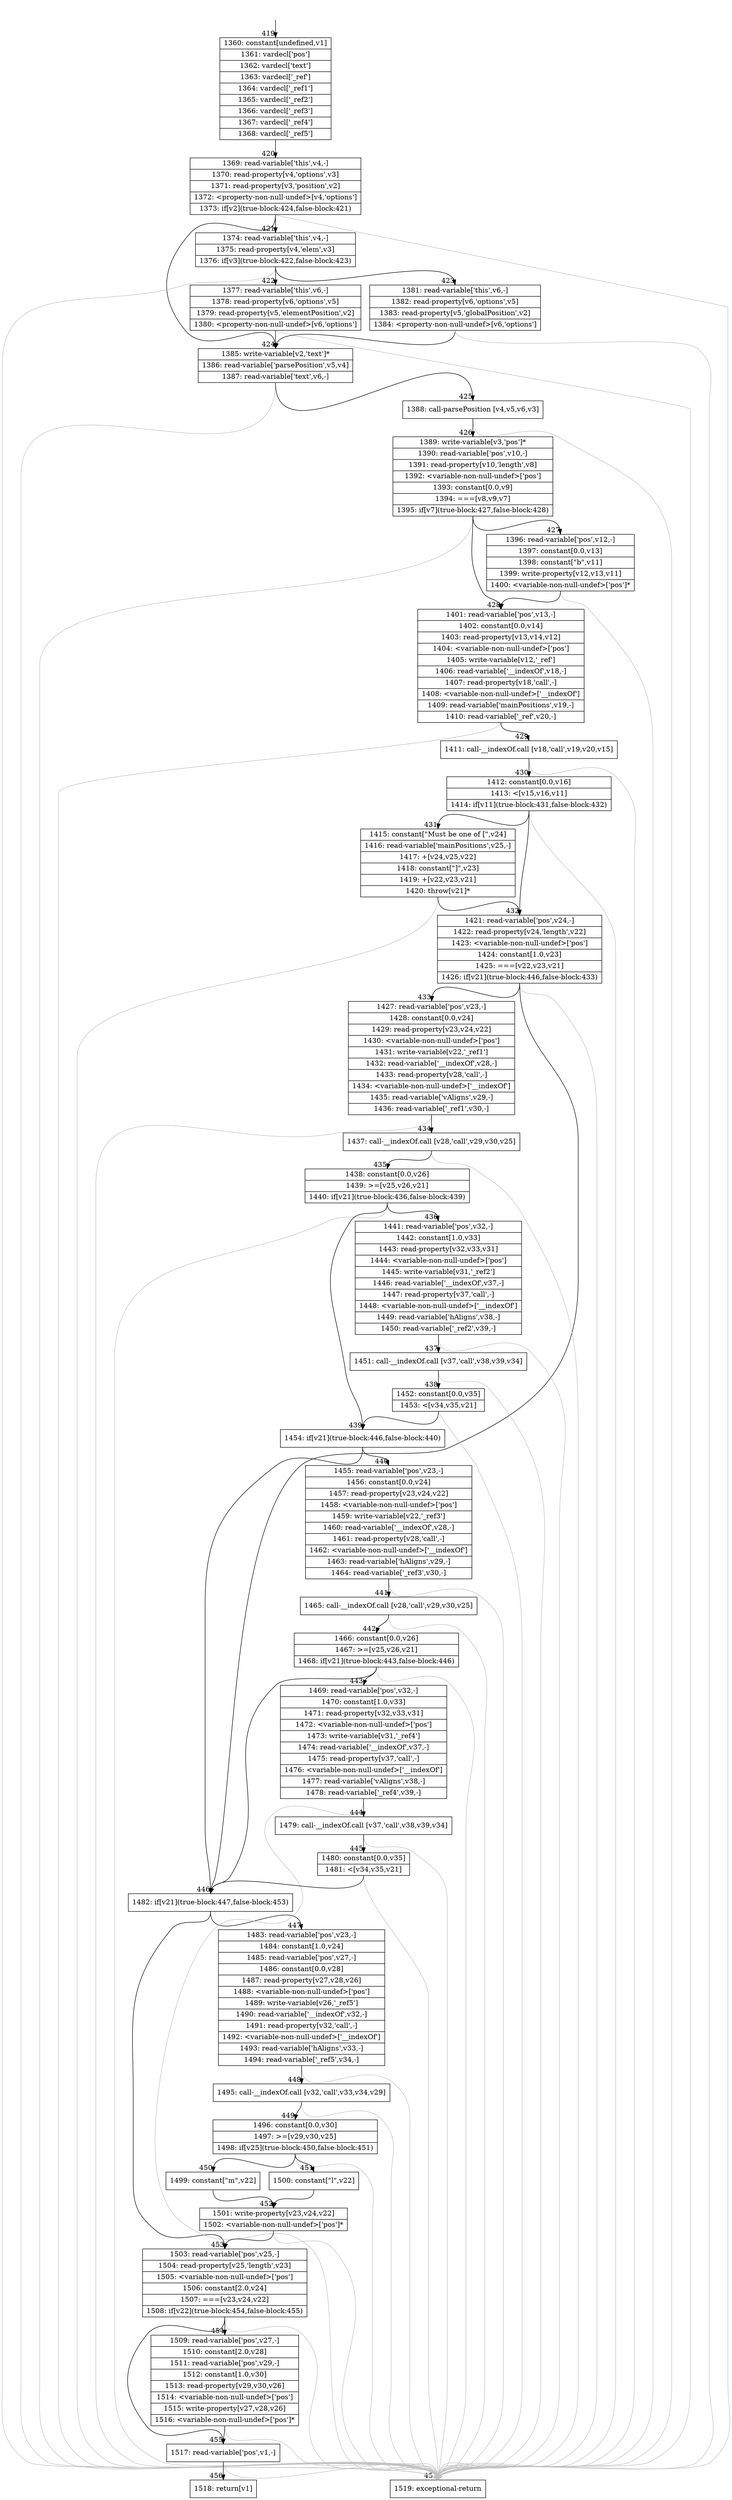 digraph {
rankdir="TD"
BB_entry27[shape=none,label=""];
BB_entry27 -> BB419 [tailport=s, headport=n, headlabel="    419"]
BB419 [shape=record label="{1360: constant[undefined,v1]|1361: vardecl['pos']|1362: vardecl['text']|1363: vardecl['_ref']|1364: vardecl['_ref1']|1365: vardecl['_ref2']|1366: vardecl['_ref3']|1367: vardecl['_ref4']|1368: vardecl['_ref5']}" ] 
BB419 -> BB420 [tailport=s, headport=n, headlabel="      420"]
BB420 [shape=record label="{1369: read-variable['this',v4,-]|1370: read-property[v4,'options',v3]|1371: read-property[v3,'position',v2]|1372: \<property-non-null-undef\>[v4,'options']|1373: if[v2](true-block:424,false-block:421)}" ] 
BB420 -> BB424 [tailport=s, headport=n, headlabel="      424"]
BB420 -> BB421 [tailport=s, headport=n, headlabel="      421"]
BB420 -> BB457 [tailport=s, headport=n, color=gray, headlabel="      457"]
BB421 [shape=record label="{1374: read-variable['this',v4,-]|1375: read-property[v4,'elem',v3]|1376: if[v3](true-block:422,false-block:423)}" ] 
BB421 -> BB422 [tailport=s, headport=n, headlabel="      422"]
BB421 -> BB423 [tailport=s, headport=n, headlabel="      423"]
BB421 -> BB457 [tailport=s, headport=n, color=gray]
BB422 [shape=record label="{1377: read-variable['this',v6,-]|1378: read-property[v6,'options',v5]|1379: read-property[v5,'elementPosition',v2]|1380: \<property-non-null-undef\>[v6,'options']}" ] 
BB422 -> BB424 [tailport=s, headport=n]
BB422 -> BB457 [tailport=s, headport=n, color=gray]
BB423 [shape=record label="{1381: read-variable['this',v6,-]|1382: read-property[v6,'options',v5]|1383: read-property[v5,'globalPosition',v2]|1384: \<property-non-null-undef\>[v6,'options']}" ] 
BB423 -> BB424 [tailport=s, headport=n]
BB423 -> BB457 [tailport=s, headport=n, color=gray]
BB424 [shape=record label="{1385: write-variable[v2,'text']*|1386: read-variable['parsePosition',v5,v4]|1387: read-variable['text',v6,-]}" ] 
BB424 -> BB425 [tailport=s, headport=n, headlabel="      425"]
BB424 -> BB457 [tailport=s, headport=n, color=gray]
BB425 [shape=record label="{1388: call-parsePosition [v4,v5,v6,v3]}" ] 
BB425 -> BB426 [tailport=s, headport=n, headlabel="      426"]
BB425 -> BB457 [tailport=s, headport=n, color=gray]
BB426 [shape=record label="{1389: write-variable[v3,'pos']*|1390: read-variable['pos',v10,-]|1391: read-property[v10,'length',v8]|1392: \<variable-non-null-undef\>['pos']|1393: constant[0.0,v9]|1394: ===[v8,v9,v7]|1395: if[v7](true-block:427,false-block:428)}" ] 
BB426 -> BB427 [tailport=s, headport=n, headlabel="      427"]
BB426 -> BB428 [tailport=s, headport=n, headlabel="      428"]
BB426 -> BB457 [tailport=s, headport=n, color=gray]
BB427 [shape=record label="{1396: read-variable['pos',v12,-]|1397: constant[0.0,v13]|1398: constant[\"b\",v11]|1399: write-property[v12,v13,v11]|1400: \<variable-non-null-undef\>['pos']*}" ] 
BB427 -> BB428 [tailport=s, headport=n]
BB427 -> BB457 [tailport=s, headport=n, color=gray]
BB428 [shape=record label="{1401: read-variable['pos',v13,-]|1402: constant[0.0,v14]|1403: read-property[v13,v14,v12]|1404: \<variable-non-null-undef\>['pos']|1405: write-variable[v12,'_ref']|1406: read-variable['__indexOf',v18,-]|1407: read-property[v18,'call',-]|1408: \<variable-non-null-undef\>['__indexOf']|1409: read-variable['mainPositions',v19,-]|1410: read-variable['_ref',v20,-]}" ] 
BB428 -> BB429 [tailport=s, headport=n, headlabel="      429"]
BB428 -> BB457 [tailport=s, headport=n, color=gray]
BB429 [shape=record label="{1411: call-__indexOf.call [v18,'call',v19,v20,v15]}" ] 
BB429 -> BB430 [tailport=s, headport=n, headlabel="      430"]
BB429 -> BB457 [tailport=s, headport=n, color=gray]
BB430 [shape=record label="{1412: constant[0.0,v16]|1413: \<[v15,v16,v11]|1414: if[v11](true-block:431,false-block:432)}" ] 
BB430 -> BB431 [tailport=s, headport=n, headlabel="      431"]
BB430 -> BB432 [tailport=s, headport=n, headlabel="      432"]
BB430 -> BB457 [tailport=s, headport=n, color=gray]
BB431 [shape=record label="{1415: constant[\"Must be one of [\",v24]|1416: read-variable['mainPositions',v25,-]|1417: +[v24,v25,v22]|1418: constant[\"]\",v23]|1419: +[v22,v23,v21]|1420: throw[v21]*}" ] 
BB431 -> BB432 [tailport=s, headport=n]
BB431 -> BB457 [tailport=s, headport=n, color=gray]
BB432 [shape=record label="{1421: read-variable['pos',v24,-]|1422: read-property[v24,'length',v22]|1423: \<variable-non-null-undef\>['pos']|1424: constant[1.0,v23]|1425: ===[v22,v23,v21]|1426: if[v21](true-block:446,false-block:433)}" ] 
BB432 -> BB446 [tailport=s, headport=n, headlabel="      446"]
BB432 -> BB433 [tailport=s, headport=n, headlabel="      433"]
BB432 -> BB457 [tailport=s, headport=n, color=gray]
BB433 [shape=record label="{1427: read-variable['pos',v23,-]|1428: constant[0.0,v24]|1429: read-property[v23,v24,v22]|1430: \<variable-non-null-undef\>['pos']|1431: write-variable[v22,'_ref1']|1432: read-variable['__indexOf',v28,-]|1433: read-property[v28,'call',-]|1434: \<variable-non-null-undef\>['__indexOf']|1435: read-variable['vAligns',v29,-]|1436: read-variable['_ref1',v30,-]}" ] 
BB433 -> BB434 [tailport=s, headport=n, headlabel="      434"]
BB433 -> BB457 [tailport=s, headport=n, color=gray]
BB434 [shape=record label="{1437: call-__indexOf.call [v28,'call',v29,v30,v25]}" ] 
BB434 -> BB435 [tailport=s, headport=n, headlabel="      435"]
BB434 -> BB457 [tailport=s, headport=n, color=gray]
BB435 [shape=record label="{1438: constant[0.0,v26]|1439: \>=[v25,v26,v21]|1440: if[v21](true-block:436,false-block:439)}" ] 
BB435 -> BB439 [tailport=s, headport=n, headlabel="      439"]
BB435 -> BB436 [tailport=s, headport=n, headlabel="      436"]
BB435 -> BB457 [tailport=s, headport=n, color=gray]
BB436 [shape=record label="{1441: read-variable['pos',v32,-]|1442: constant[1.0,v33]|1443: read-property[v32,v33,v31]|1444: \<variable-non-null-undef\>['pos']|1445: write-variable[v31,'_ref2']|1446: read-variable['__indexOf',v37,-]|1447: read-property[v37,'call',-]|1448: \<variable-non-null-undef\>['__indexOf']|1449: read-variable['hAligns',v38,-]|1450: read-variable['_ref2',v39,-]}" ] 
BB436 -> BB437 [tailport=s, headport=n, headlabel="      437"]
BB436 -> BB457 [tailport=s, headport=n, color=gray]
BB437 [shape=record label="{1451: call-__indexOf.call [v37,'call',v38,v39,v34]}" ] 
BB437 -> BB438 [tailport=s, headport=n, headlabel="      438"]
BB437 -> BB457 [tailport=s, headport=n, color=gray]
BB438 [shape=record label="{1452: constant[0.0,v35]|1453: \<[v34,v35,v21]}" ] 
BB438 -> BB439 [tailport=s, headport=n]
BB438 -> BB457 [tailport=s, headport=n, color=gray]
BB439 [shape=record label="{1454: if[v21](true-block:446,false-block:440)}" ] 
BB439 -> BB446 [tailport=s, headport=n]
BB439 -> BB440 [tailport=s, headport=n, headlabel="      440"]
BB440 [shape=record label="{1455: read-variable['pos',v23,-]|1456: constant[0.0,v24]|1457: read-property[v23,v24,v22]|1458: \<variable-non-null-undef\>['pos']|1459: write-variable[v22,'_ref3']|1460: read-variable['__indexOf',v28,-]|1461: read-property[v28,'call',-]|1462: \<variable-non-null-undef\>['__indexOf']|1463: read-variable['hAligns',v29,-]|1464: read-variable['_ref3',v30,-]}" ] 
BB440 -> BB441 [tailport=s, headport=n, headlabel="      441"]
BB440 -> BB457 [tailport=s, headport=n, color=gray]
BB441 [shape=record label="{1465: call-__indexOf.call [v28,'call',v29,v30,v25]}" ] 
BB441 -> BB442 [tailport=s, headport=n, headlabel="      442"]
BB441 -> BB457 [tailport=s, headport=n, color=gray]
BB442 [shape=record label="{1466: constant[0.0,v26]|1467: \>=[v25,v26,v21]|1468: if[v21](true-block:443,false-block:446)}" ] 
BB442 -> BB446 [tailport=s, headport=n]
BB442 -> BB443 [tailport=s, headport=n, headlabel="      443"]
BB442 -> BB457 [tailport=s, headport=n, color=gray]
BB443 [shape=record label="{1469: read-variable['pos',v32,-]|1470: constant[1.0,v33]|1471: read-property[v32,v33,v31]|1472: \<variable-non-null-undef\>['pos']|1473: write-variable[v31,'_ref4']|1474: read-variable['__indexOf',v37,-]|1475: read-property[v37,'call',-]|1476: \<variable-non-null-undef\>['__indexOf']|1477: read-variable['vAligns',v38,-]|1478: read-variable['_ref4',v39,-]}" ] 
BB443 -> BB444 [tailport=s, headport=n, headlabel="      444"]
BB443 -> BB457 [tailport=s, headport=n, color=gray]
BB444 [shape=record label="{1479: call-__indexOf.call [v37,'call',v38,v39,v34]}" ] 
BB444 -> BB445 [tailport=s, headport=n, headlabel="      445"]
BB444 -> BB457 [tailport=s, headport=n, color=gray]
BB445 [shape=record label="{1480: constant[0.0,v35]|1481: \<[v34,v35,v21]}" ] 
BB445 -> BB446 [tailport=s, headport=n]
BB445 -> BB457 [tailport=s, headport=n, color=gray]
BB446 [shape=record label="{1482: if[v21](true-block:447,false-block:453)}" ] 
BB446 -> BB447 [tailport=s, headport=n, headlabel="      447"]
BB446 -> BB453 [tailport=s, headport=n, headlabel="      453"]
BB447 [shape=record label="{1483: read-variable['pos',v23,-]|1484: constant[1.0,v24]|1485: read-variable['pos',v27,-]|1486: constant[0.0,v28]|1487: read-property[v27,v28,v26]|1488: \<variable-non-null-undef\>['pos']|1489: write-variable[v26,'_ref5']|1490: read-variable['__indexOf',v32,-]|1491: read-property[v32,'call',-]|1492: \<variable-non-null-undef\>['__indexOf']|1493: read-variable['hAligns',v33,-]|1494: read-variable['_ref5',v34,-]}" ] 
BB447 -> BB448 [tailport=s, headport=n, headlabel="      448"]
BB447 -> BB457 [tailport=s, headport=n, color=gray]
BB448 [shape=record label="{1495: call-__indexOf.call [v32,'call',v33,v34,v29]}" ] 
BB448 -> BB449 [tailport=s, headport=n, headlabel="      449"]
BB448 -> BB457 [tailport=s, headport=n, color=gray]
BB449 [shape=record label="{1496: constant[0.0,v30]|1497: \>=[v29,v30,v25]|1498: if[v25](true-block:450,false-block:451)}" ] 
BB449 -> BB450 [tailport=s, headport=n, headlabel="      450"]
BB449 -> BB451 [tailport=s, headport=n, headlabel="      451"]
BB449 -> BB457 [tailport=s, headport=n, color=gray]
BB450 [shape=record label="{1499: constant[\"m\",v22]}" ] 
BB450 -> BB452 [tailport=s, headport=n, headlabel="      452"]
BB451 [shape=record label="{1500: constant[\"l\",v22]}" ] 
BB451 -> BB452 [tailport=s, headport=n]
BB452 [shape=record label="{1501: write-property[v23,v24,v22]|1502: \<variable-non-null-undef\>['pos']*}" ] 
BB452 -> BB453 [tailport=s, headport=n]
BB452 -> BB457 [tailport=s, headport=n, color=gray]
BB453 [shape=record label="{1503: read-variable['pos',v25,-]|1504: read-property[v25,'length',v23]|1505: \<variable-non-null-undef\>['pos']|1506: constant[2.0,v24]|1507: ===[v23,v24,v22]|1508: if[v22](true-block:454,false-block:455)}" ] 
BB453 -> BB454 [tailport=s, headport=n, headlabel="      454"]
BB453 -> BB455 [tailport=s, headport=n, headlabel="      455"]
BB453 -> BB457 [tailport=s, headport=n, color=gray]
BB454 [shape=record label="{1509: read-variable['pos',v27,-]|1510: constant[2.0,v28]|1511: read-variable['pos',v29,-]|1512: constant[1.0,v30]|1513: read-property[v29,v30,v26]|1514: \<variable-non-null-undef\>['pos']|1515: write-property[v27,v28,v26]|1516: \<variable-non-null-undef\>['pos']*}" ] 
BB454 -> BB455 [tailport=s, headport=n]
BB454 -> BB457 [tailport=s, headport=n, color=gray]
BB455 [shape=record label="{1517: read-variable['pos',v1,-]}" ] 
BB455 -> BB456 [tailport=s, headport=n, headlabel="      456"]
BB455 -> BB457 [tailport=s, headport=n, color=gray]
BB456 [shape=record label="{1518: return[v1]}" ] 
BB457 [shape=record label="{1519: exceptional-return}" ] 
//#$~ 386
}
